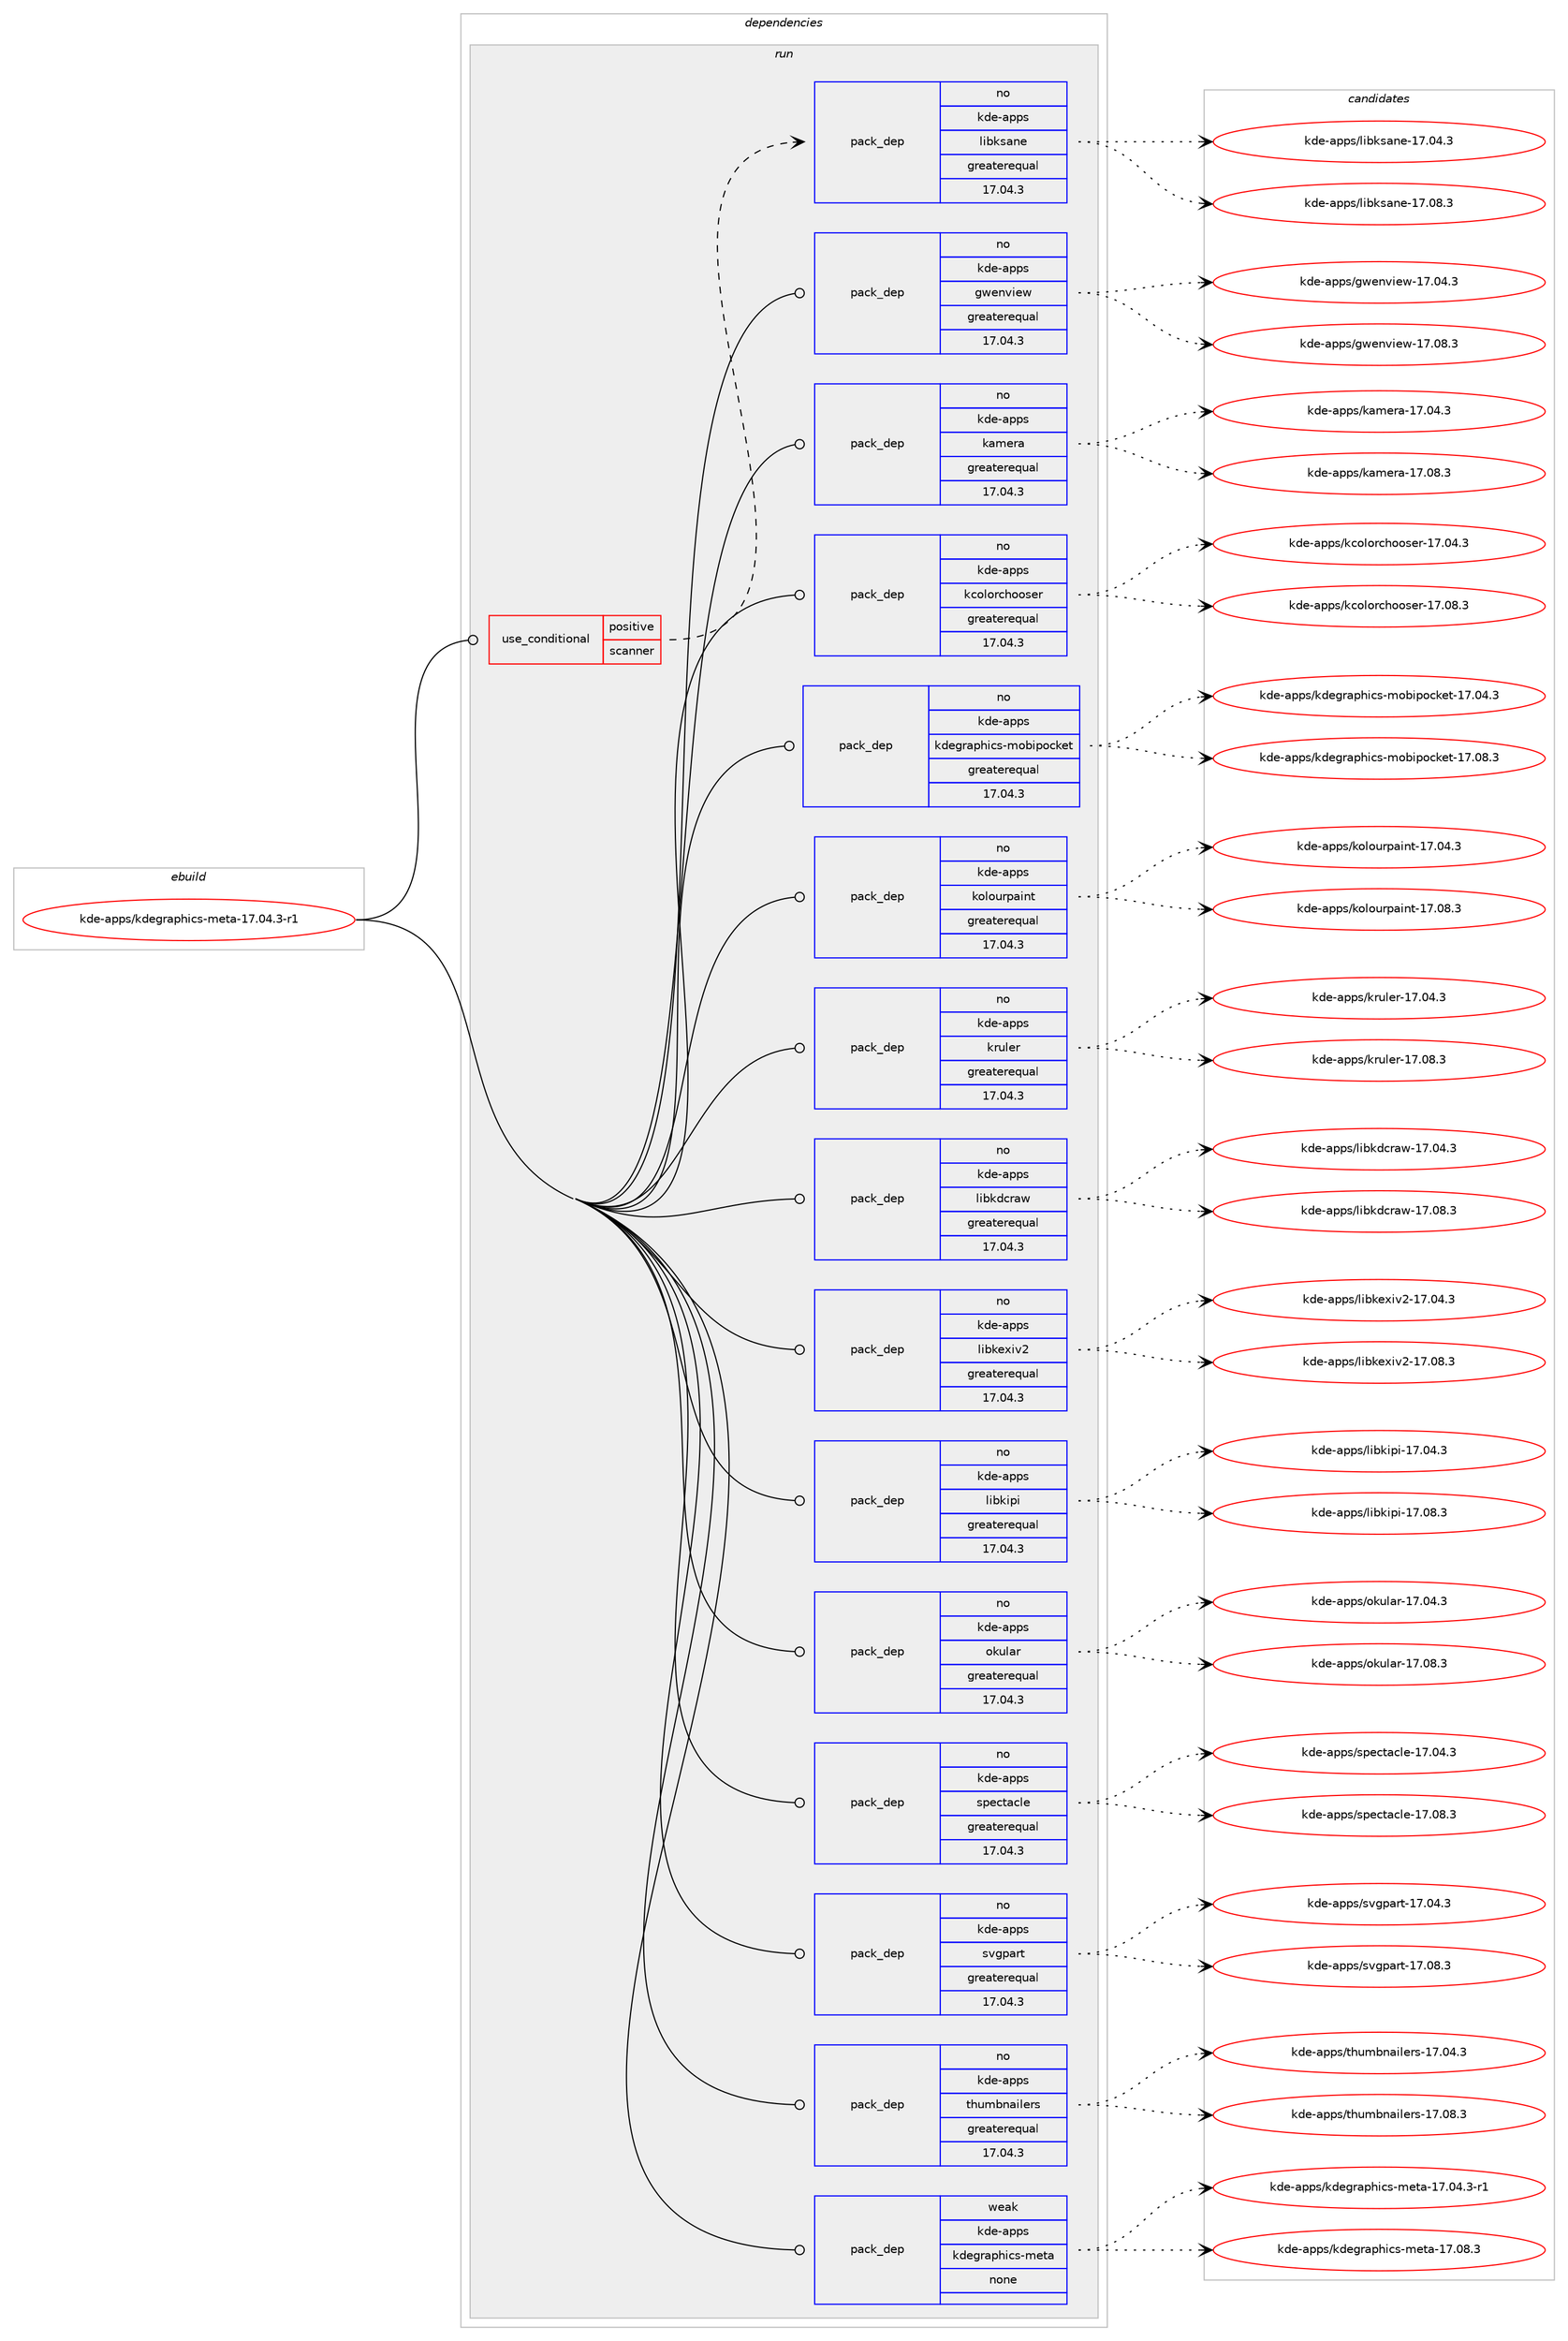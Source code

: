 digraph prolog {

# *************
# Graph options
# *************

newrank=true;
concentrate=true;
compound=true;
graph [rankdir=LR,fontname=Helvetica,fontsize=10,ranksep=1.5];#, ranksep=2.5, nodesep=0.2];
edge  [arrowhead=vee];
node  [fontname=Helvetica,fontsize=10];

# **********
# The ebuild
# **********

subgraph cluster_leftcol {
color=gray;
rank=same;
label=<<i>ebuild</i>>;
id [label="kde-apps/kdegraphics-meta-17.04.3-r1", color=red, width=4, href="../kde-apps/kdegraphics-meta-17.04.3-r1.svg"];
}

# ****************
# The dependencies
# ****************

subgraph cluster_midcol {
color=gray;
label=<<i>dependencies</i>>;
subgraph cluster_compile {
fillcolor="#eeeeee";
style=filled;
label=<<i>compile</i>>;
}
subgraph cluster_compileandrun {
fillcolor="#eeeeee";
style=filled;
label=<<i>compile and run</i>>;
}
subgraph cluster_run {
fillcolor="#eeeeee";
style=filled;
label=<<i>run</i>>;
subgraph cond82666 {
dependency318299 [label=<<TABLE BORDER="0" CELLBORDER="1" CELLSPACING="0" CELLPADDING="4"><TR><TD ROWSPAN="3" CELLPADDING="10">use_conditional</TD></TR><TR><TD>positive</TD></TR><TR><TD>scanner</TD></TR></TABLE>>, shape=none, color=red];
subgraph pack230639 {
dependency318300 [label=<<TABLE BORDER="0" CELLBORDER="1" CELLSPACING="0" CELLPADDING="4" WIDTH="220"><TR><TD ROWSPAN="6" CELLPADDING="30">pack_dep</TD></TR><TR><TD WIDTH="110">no</TD></TR><TR><TD>kde-apps</TD></TR><TR><TD>libksane</TD></TR><TR><TD>greaterequal</TD></TR><TR><TD>17.04.3</TD></TR></TABLE>>, shape=none, color=blue];
}
dependency318299:e -> dependency318300:w [weight=20,style="dashed",arrowhead="vee"];
}
id:e -> dependency318299:w [weight=20,style="solid",arrowhead="odot"];
subgraph pack230640 {
dependency318301 [label=<<TABLE BORDER="0" CELLBORDER="1" CELLSPACING="0" CELLPADDING="4" WIDTH="220"><TR><TD ROWSPAN="6" CELLPADDING="30">pack_dep</TD></TR><TR><TD WIDTH="110">no</TD></TR><TR><TD>kde-apps</TD></TR><TR><TD>gwenview</TD></TR><TR><TD>greaterequal</TD></TR><TR><TD>17.04.3</TD></TR></TABLE>>, shape=none, color=blue];
}
id:e -> dependency318301:w [weight=20,style="solid",arrowhead="odot"];
subgraph pack230641 {
dependency318302 [label=<<TABLE BORDER="0" CELLBORDER="1" CELLSPACING="0" CELLPADDING="4" WIDTH="220"><TR><TD ROWSPAN="6" CELLPADDING="30">pack_dep</TD></TR><TR><TD WIDTH="110">no</TD></TR><TR><TD>kde-apps</TD></TR><TR><TD>kamera</TD></TR><TR><TD>greaterequal</TD></TR><TR><TD>17.04.3</TD></TR></TABLE>>, shape=none, color=blue];
}
id:e -> dependency318302:w [weight=20,style="solid",arrowhead="odot"];
subgraph pack230642 {
dependency318303 [label=<<TABLE BORDER="0" CELLBORDER="1" CELLSPACING="0" CELLPADDING="4" WIDTH="220"><TR><TD ROWSPAN="6" CELLPADDING="30">pack_dep</TD></TR><TR><TD WIDTH="110">no</TD></TR><TR><TD>kde-apps</TD></TR><TR><TD>kcolorchooser</TD></TR><TR><TD>greaterequal</TD></TR><TR><TD>17.04.3</TD></TR></TABLE>>, shape=none, color=blue];
}
id:e -> dependency318303:w [weight=20,style="solid",arrowhead="odot"];
subgraph pack230643 {
dependency318304 [label=<<TABLE BORDER="0" CELLBORDER="1" CELLSPACING="0" CELLPADDING="4" WIDTH="220"><TR><TD ROWSPAN="6" CELLPADDING="30">pack_dep</TD></TR><TR><TD WIDTH="110">no</TD></TR><TR><TD>kde-apps</TD></TR><TR><TD>kdegraphics-mobipocket</TD></TR><TR><TD>greaterequal</TD></TR><TR><TD>17.04.3</TD></TR></TABLE>>, shape=none, color=blue];
}
id:e -> dependency318304:w [weight=20,style="solid",arrowhead="odot"];
subgraph pack230644 {
dependency318305 [label=<<TABLE BORDER="0" CELLBORDER="1" CELLSPACING="0" CELLPADDING="4" WIDTH="220"><TR><TD ROWSPAN="6" CELLPADDING="30">pack_dep</TD></TR><TR><TD WIDTH="110">no</TD></TR><TR><TD>kde-apps</TD></TR><TR><TD>kolourpaint</TD></TR><TR><TD>greaterequal</TD></TR><TR><TD>17.04.3</TD></TR></TABLE>>, shape=none, color=blue];
}
id:e -> dependency318305:w [weight=20,style="solid",arrowhead="odot"];
subgraph pack230645 {
dependency318306 [label=<<TABLE BORDER="0" CELLBORDER="1" CELLSPACING="0" CELLPADDING="4" WIDTH="220"><TR><TD ROWSPAN="6" CELLPADDING="30">pack_dep</TD></TR><TR><TD WIDTH="110">no</TD></TR><TR><TD>kde-apps</TD></TR><TR><TD>kruler</TD></TR><TR><TD>greaterequal</TD></TR><TR><TD>17.04.3</TD></TR></TABLE>>, shape=none, color=blue];
}
id:e -> dependency318306:w [weight=20,style="solid",arrowhead="odot"];
subgraph pack230646 {
dependency318307 [label=<<TABLE BORDER="0" CELLBORDER="1" CELLSPACING="0" CELLPADDING="4" WIDTH="220"><TR><TD ROWSPAN="6" CELLPADDING="30">pack_dep</TD></TR><TR><TD WIDTH="110">no</TD></TR><TR><TD>kde-apps</TD></TR><TR><TD>libkdcraw</TD></TR><TR><TD>greaterequal</TD></TR><TR><TD>17.04.3</TD></TR></TABLE>>, shape=none, color=blue];
}
id:e -> dependency318307:w [weight=20,style="solid",arrowhead="odot"];
subgraph pack230647 {
dependency318308 [label=<<TABLE BORDER="0" CELLBORDER="1" CELLSPACING="0" CELLPADDING="4" WIDTH="220"><TR><TD ROWSPAN="6" CELLPADDING="30">pack_dep</TD></TR><TR><TD WIDTH="110">no</TD></TR><TR><TD>kde-apps</TD></TR><TR><TD>libkexiv2</TD></TR><TR><TD>greaterequal</TD></TR><TR><TD>17.04.3</TD></TR></TABLE>>, shape=none, color=blue];
}
id:e -> dependency318308:w [weight=20,style="solid",arrowhead="odot"];
subgraph pack230648 {
dependency318309 [label=<<TABLE BORDER="0" CELLBORDER="1" CELLSPACING="0" CELLPADDING="4" WIDTH="220"><TR><TD ROWSPAN="6" CELLPADDING="30">pack_dep</TD></TR><TR><TD WIDTH="110">no</TD></TR><TR><TD>kde-apps</TD></TR><TR><TD>libkipi</TD></TR><TR><TD>greaterequal</TD></TR><TR><TD>17.04.3</TD></TR></TABLE>>, shape=none, color=blue];
}
id:e -> dependency318309:w [weight=20,style="solid",arrowhead="odot"];
subgraph pack230649 {
dependency318310 [label=<<TABLE BORDER="0" CELLBORDER="1" CELLSPACING="0" CELLPADDING="4" WIDTH="220"><TR><TD ROWSPAN="6" CELLPADDING="30">pack_dep</TD></TR><TR><TD WIDTH="110">no</TD></TR><TR><TD>kde-apps</TD></TR><TR><TD>okular</TD></TR><TR><TD>greaterequal</TD></TR><TR><TD>17.04.3</TD></TR></TABLE>>, shape=none, color=blue];
}
id:e -> dependency318310:w [weight=20,style="solid",arrowhead="odot"];
subgraph pack230650 {
dependency318311 [label=<<TABLE BORDER="0" CELLBORDER="1" CELLSPACING="0" CELLPADDING="4" WIDTH="220"><TR><TD ROWSPAN="6" CELLPADDING="30">pack_dep</TD></TR><TR><TD WIDTH="110">no</TD></TR><TR><TD>kde-apps</TD></TR><TR><TD>spectacle</TD></TR><TR><TD>greaterequal</TD></TR><TR><TD>17.04.3</TD></TR></TABLE>>, shape=none, color=blue];
}
id:e -> dependency318311:w [weight=20,style="solid",arrowhead="odot"];
subgraph pack230651 {
dependency318312 [label=<<TABLE BORDER="0" CELLBORDER="1" CELLSPACING="0" CELLPADDING="4" WIDTH="220"><TR><TD ROWSPAN="6" CELLPADDING="30">pack_dep</TD></TR><TR><TD WIDTH="110">no</TD></TR><TR><TD>kde-apps</TD></TR><TR><TD>svgpart</TD></TR><TR><TD>greaterequal</TD></TR><TR><TD>17.04.3</TD></TR></TABLE>>, shape=none, color=blue];
}
id:e -> dependency318312:w [weight=20,style="solid",arrowhead="odot"];
subgraph pack230652 {
dependency318313 [label=<<TABLE BORDER="0" CELLBORDER="1" CELLSPACING="0" CELLPADDING="4" WIDTH="220"><TR><TD ROWSPAN="6" CELLPADDING="30">pack_dep</TD></TR><TR><TD WIDTH="110">no</TD></TR><TR><TD>kde-apps</TD></TR><TR><TD>thumbnailers</TD></TR><TR><TD>greaterequal</TD></TR><TR><TD>17.04.3</TD></TR></TABLE>>, shape=none, color=blue];
}
id:e -> dependency318313:w [weight=20,style="solid",arrowhead="odot"];
subgraph pack230653 {
dependency318314 [label=<<TABLE BORDER="0" CELLBORDER="1" CELLSPACING="0" CELLPADDING="4" WIDTH="220"><TR><TD ROWSPAN="6" CELLPADDING="30">pack_dep</TD></TR><TR><TD WIDTH="110">weak</TD></TR><TR><TD>kde-apps</TD></TR><TR><TD>kdegraphics-meta</TD></TR><TR><TD>none</TD></TR><TR><TD></TD></TR></TABLE>>, shape=none, color=blue];
}
id:e -> dependency318314:w [weight=20,style="solid",arrowhead="odot"];
}
}

# **************
# The candidates
# **************

subgraph cluster_choices {
rank=same;
color=gray;
label=<<i>candidates</i>>;

subgraph choice230639 {
color=black;
nodesep=1;
choice10710010145971121121154710810598107115971101014549554648524651 [label="kde-apps/libksane-17.04.3", color=red, width=4,href="../kde-apps/libksane-17.04.3.svg"];
choice10710010145971121121154710810598107115971101014549554648564651 [label="kde-apps/libksane-17.08.3", color=red, width=4,href="../kde-apps/libksane-17.08.3.svg"];
dependency318300:e -> choice10710010145971121121154710810598107115971101014549554648524651:w [style=dotted,weight="100"];
dependency318300:e -> choice10710010145971121121154710810598107115971101014549554648564651:w [style=dotted,weight="100"];
}
subgraph choice230640 {
color=black;
nodesep=1;
choice1071001014597112112115471031191011101181051011194549554648524651 [label="kde-apps/gwenview-17.04.3", color=red, width=4,href="../kde-apps/gwenview-17.04.3.svg"];
choice1071001014597112112115471031191011101181051011194549554648564651 [label="kde-apps/gwenview-17.08.3", color=red, width=4,href="../kde-apps/gwenview-17.08.3.svg"];
dependency318301:e -> choice1071001014597112112115471031191011101181051011194549554648524651:w [style=dotted,weight="100"];
dependency318301:e -> choice1071001014597112112115471031191011101181051011194549554648564651:w [style=dotted,weight="100"];
}
subgraph choice230641 {
color=black;
nodesep=1;
choice10710010145971121121154710797109101114974549554648524651 [label="kde-apps/kamera-17.04.3", color=red, width=4,href="../kde-apps/kamera-17.04.3.svg"];
choice10710010145971121121154710797109101114974549554648564651 [label="kde-apps/kamera-17.08.3", color=red, width=4,href="../kde-apps/kamera-17.08.3.svg"];
dependency318302:e -> choice10710010145971121121154710797109101114974549554648524651:w [style=dotted,weight="100"];
dependency318302:e -> choice10710010145971121121154710797109101114974549554648564651:w [style=dotted,weight="100"];
}
subgraph choice230642 {
color=black;
nodesep=1;
choice10710010145971121121154710799111108111114991041111111151011144549554648524651 [label="kde-apps/kcolorchooser-17.04.3", color=red, width=4,href="../kde-apps/kcolorchooser-17.04.3.svg"];
choice10710010145971121121154710799111108111114991041111111151011144549554648564651 [label="kde-apps/kcolorchooser-17.08.3", color=red, width=4,href="../kde-apps/kcolorchooser-17.08.3.svg"];
dependency318303:e -> choice10710010145971121121154710799111108111114991041111111151011144549554648524651:w [style=dotted,weight="100"];
dependency318303:e -> choice10710010145971121121154710799111108111114991041111111151011144549554648564651:w [style=dotted,weight="100"];
}
subgraph choice230643 {
color=black;
nodesep=1;
choice10710010145971121121154710710010110311497112104105991154510911198105112111991071011164549554648524651 [label="kde-apps/kdegraphics-mobipocket-17.04.3", color=red, width=4,href="../kde-apps/kdegraphics-mobipocket-17.04.3.svg"];
choice10710010145971121121154710710010110311497112104105991154510911198105112111991071011164549554648564651 [label="kde-apps/kdegraphics-mobipocket-17.08.3", color=red, width=4,href="../kde-apps/kdegraphics-mobipocket-17.08.3.svg"];
dependency318304:e -> choice10710010145971121121154710710010110311497112104105991154510911198105112111991071011164549554648524651:w [style=dotted,weight="100"];
dependency318304:e -> choice10710010145971121121154710710010110311497112104105991154510911198105112111991071011164549554648564651:w [style=dotted,weight="100"];
}
subgraph choice230644 {
color=black;
nodesep=1;
choice107100101459711211211547107111108111117114112971051101164549554648524651 [label="kde-apps/kolourpaint-17.04.3", color=red, width=4,href="../kde-apps/kolourpaint-17.04.3.svg"];
choice107100101459711211211547107111108111117114112971051101164549554648564651 [label="kde-apps/kolourpaint-17.08.3", color=red, width=4,href="../kde-apps/kolourpaint-17.08.3.svg"];
dependency318305:e -> choice107100101459711211211547107111108111117114112971051101164549554648524651:w [style=dotted,weight="100"];
dependency318305:e -> choice107100101459711211211547107111108111117114112971051101164549554648564651:w [style=dotted,weight="100"];
}
subgraph choice230645 {
color=black;
nodesep=1;
choice1071001014597112112115471071141171081011144549554648524651 [label="kde-apps/kruler-17.04.3", color=red, width=4,href="../kde-apps/kruler-17.04.3.svg"];
choice1071001014597112112115471071141171081011144549554648564651 [label="kde-apps/kruler-17.08.3", color=red, width=4,href="../kde-apps/kruler-17.08.3.svg"];
dependency318306:e -> choice1071001014597112112115471071141171081011144549554648524651:w [style=dotted,weight="100"];
dependency318306:e -> choice1071001014597112112115471071141171081011144549554648564651:w [style=dotted,weight="100"];
}
subgraph choice230646 {
color=black;
nodesep=1;
choice1071001014597112112115471081059810710099114971194549554648524651 [label="kde-apps/libkdcraw-17.04.3", color=red, width=4,href="../kde-apps/libkdcraw-17.04.3.svg"];
choice1071001014597112112115471081059810710099114971194549554648564651 [label="kde-apps/libkdcraw-17.08.3", color=red, width=4,href="../kde-apps/libkdcraw-17.08.3.svg"];
dependency318307:e -> choice1071001014597112112115471081059810710099114971194549554648524651:w [style=dotted,weight="100"];
dependency318307:e -> choice1071001014597112112115471081059810710099114971194549554648564651:w [style=dotted,weight="100"];
}
subgraph choice230647 {
color=black;
nodesep=1;
choice10710010145971121121154710810598107101120105118504549554648524651 [label="kde-apps/libkexiv2-17.04.3", color=red, width=4,href="../kde-apps/libkexiv2-17.04.3.svg"];
choice10710010145971121121154710810598107101120105118504549554648564651 [label="kde-apps/libkexiv2-17.08.3", color=red, width=4,href="../kde-apps/libkexiv2-17.08.3.svg"];
dependency318308:e -> choice10710010145971121121154710810598107101120105118504549554648524651:w [style=dotted,weight="100"];
dependency318308:e -> choice10710010145971121121154710810598107101120105118504549554648564651:w [style=dotted,weight="100"];
}
subgraph choice230648 {
color=black;
nodesep=1;
choice107100101459711211211547108105981071051121054549554648524651 [label="kde-apps/libkipi-17.04.3", color=red, width=4,href="../kde-apps/libkipi-17.04.3.svg"];
choice107100101459711211211547108105981071051121054549554648564651 [label="kde-apps/libkipi-17.08.3", color=red, width=4,href="../kde-apps/libkipi-17.08.3.svg"];
dependency318309:e -> choice107100101459711211211547108105981071051121054549554648524651:w [style=dotted,weight="100"];
dependency318309:e -> choice107100101459711211211547108105981071051121054549554648564651:w [style=dotted,weight="100"];
}
subgraph choice230649 {
color=black;
nodesep=1;
choice107100101459711211211547111107117108971144549554648524651 [label="kde-apps/okular-17.04.3", color=red, width=4,href="../kde-apps/okular-17.04.3.svg"];
choice107100101459711211211547111107117108971144549554648564651 [label="kde-apps/okular-17.08.3", color=red, width=4,href="../kde-apps/okular-17.08.3.svg"];
dependency318310:e -> choice107100101459711211211547111107117108971144549554648524651:w [style=dotted,weight="100"];
dependency318310:e -> choice107100101459711211211547111107117108971144549554648564651:w [style=dotted,weight="100"];
}
subgraph choice230650 {
color=black;
nodesep=1;
choice1071001014597112112115471151121019911697991081014549554648524651 [label="kde-apps/spectacle-17.04.3", color=red, width=4,href="../kde-apps/spectacle-17.04.3.svg"];
choice1071001014597112112115471151121019911697991081014549554648564651 [label="kde-apps/spectacle-17.08.3", color=red, width=4,href="../kde-apps/spectacle-17.08.3.svg"];
dependency318311:e -> choice1071001014597112112115471151121019911697991081014549554648524651:w [style=dotted,weight="100"];
dependency318311:e -> choice1071001014597112112115471151121019911697991081014549554648564651:w [style=dotted,weight="100"];
}
subgraph choice230651 {
color=black;
nodesep=1;
choice107100101459711211211547115118103112971141164549554648524651 [label="kde-apps/svgpart-17.04.3", color=red, width=4,href="../kde-apps/svgpart-17.04.3.svg"];
choice107100101459711211211547115118103112971141164549554648564651 [label="kde-apps/svgpart-17.08.3", color=red, width=4,href="../kde-apps/svgpart-17.08.3.svg"];
dependency318312:e -> choice107100101459711211211547115118103112971141164549554648524651:w [style=dotted,weight="100"];
dependency318312:e -> choice107100101459711211211547115118103112971141164549554648564651:w [style=dotted,weight="100"];
}
subgraph choice230652 {
color=black;
nodesep=1;
choice10710010145971121121154711610411710998110971051081011141154549554648524651 [label="kde-apps/thumbnailers-17.04.3", color=red, width=4,href="../kde-apps/thumbnailers-17.04.3.svg"];
choice10710010145971121121154711610411710998110971051081011141154549554648564651 [label="kde-apps/thumbnailers-17.08.3", color=red, width=4,href="../kde-apps/thumbnailers-17.08.3.svg"];
dependency318313:e -> choice10710010145971121121154711610411710998110971051081011141154549554648524651:w [style=dotted,weight="100"];
dependency318313:e -> choice10710010145971121121154711610411710998110971051081011141154549554648564651:w [style=dotted,weight="100"];
}
subgraph choice230653 {
color=black;
nodesep=1;
choice1071001014597112112115471071001011031149711210410599115451091011169745495546485246514511449 [label="kde-apps/kdegraphics-meta-17.04.3-r1", color=red, width=4,href="../kde-apps/kdegraphics-meta-17.04.3-r1.svg"];
choice107100101459711211211547107100101103114971121041059911545109101116974549554648564651 [label="kde-apps/kdegraphics-meta-17.08.3", color=red, width=4,href="../kde-apps/kdegraphics-meta-17.08.3.svg"];
dependency318314:e -> choice1071001014597112112115471071001011031149711210410599115451091011169745495546485246514511449:w [style=dotted,weight="100"];
dependency318314:e -> choice107100101459711211211547107100101103114971121041059911545109101116974549554648564651:w [style=dotted,weight="100"];
}
}

}

